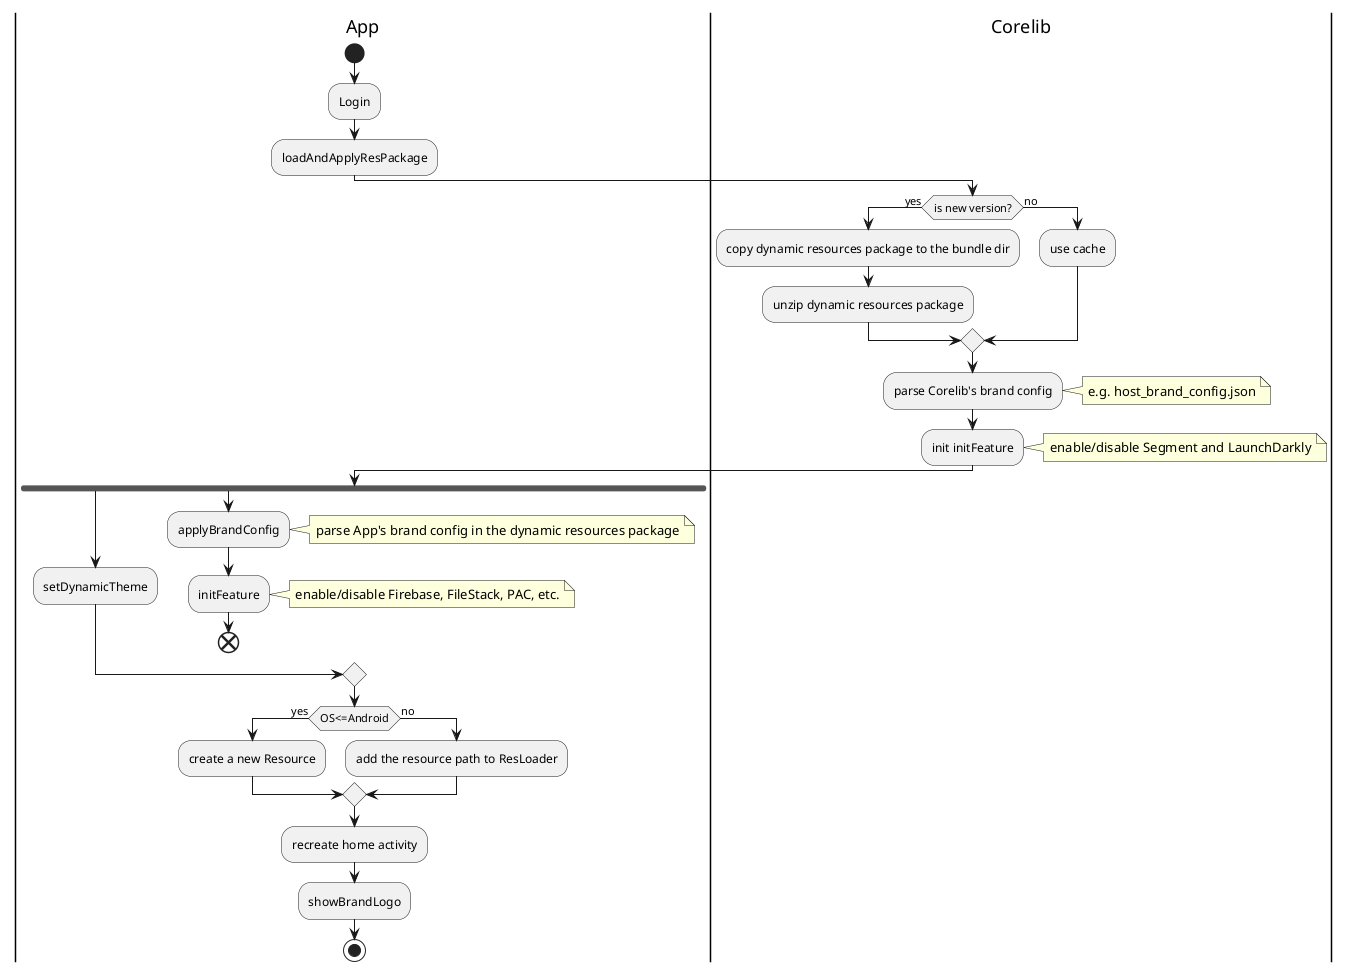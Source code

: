 @startuml
'https://plantuml.com/activity-diagram-beta
skinparam conditionStyle inside
|App|
start
:Login;
:loadAndApplyResPackage;
|Corelib|
if (is new version?) then (yes)
  :copy dynamic resources package to the bundle dir;
  :unzip dynamic resources package;
else (no)
  :use cache;
endif
:parse Corelib's brand config;
  note right
    e.g. host_brand_config.json
  end note
:init initFeature;
  note right
    enable/disable Segment and LaunchDarkly
  end note
|App|
fork
  :setDynamicTheme;
fork again
  :applyBrandConfig;
    note right
      parse App's brand config in the dynamic resources package
    end note
  :initFeature;
    note right
      enable/disable Firebase, FileStack, PAC, etc.
    end note
  end
end merge
if (OS<=Android) then (yes)
  :create a new Resource;
else (no)
  :add the resource path to ResLoader;
endif
:recreate home activity;
:showBrandLogo;
stop

@enduml
